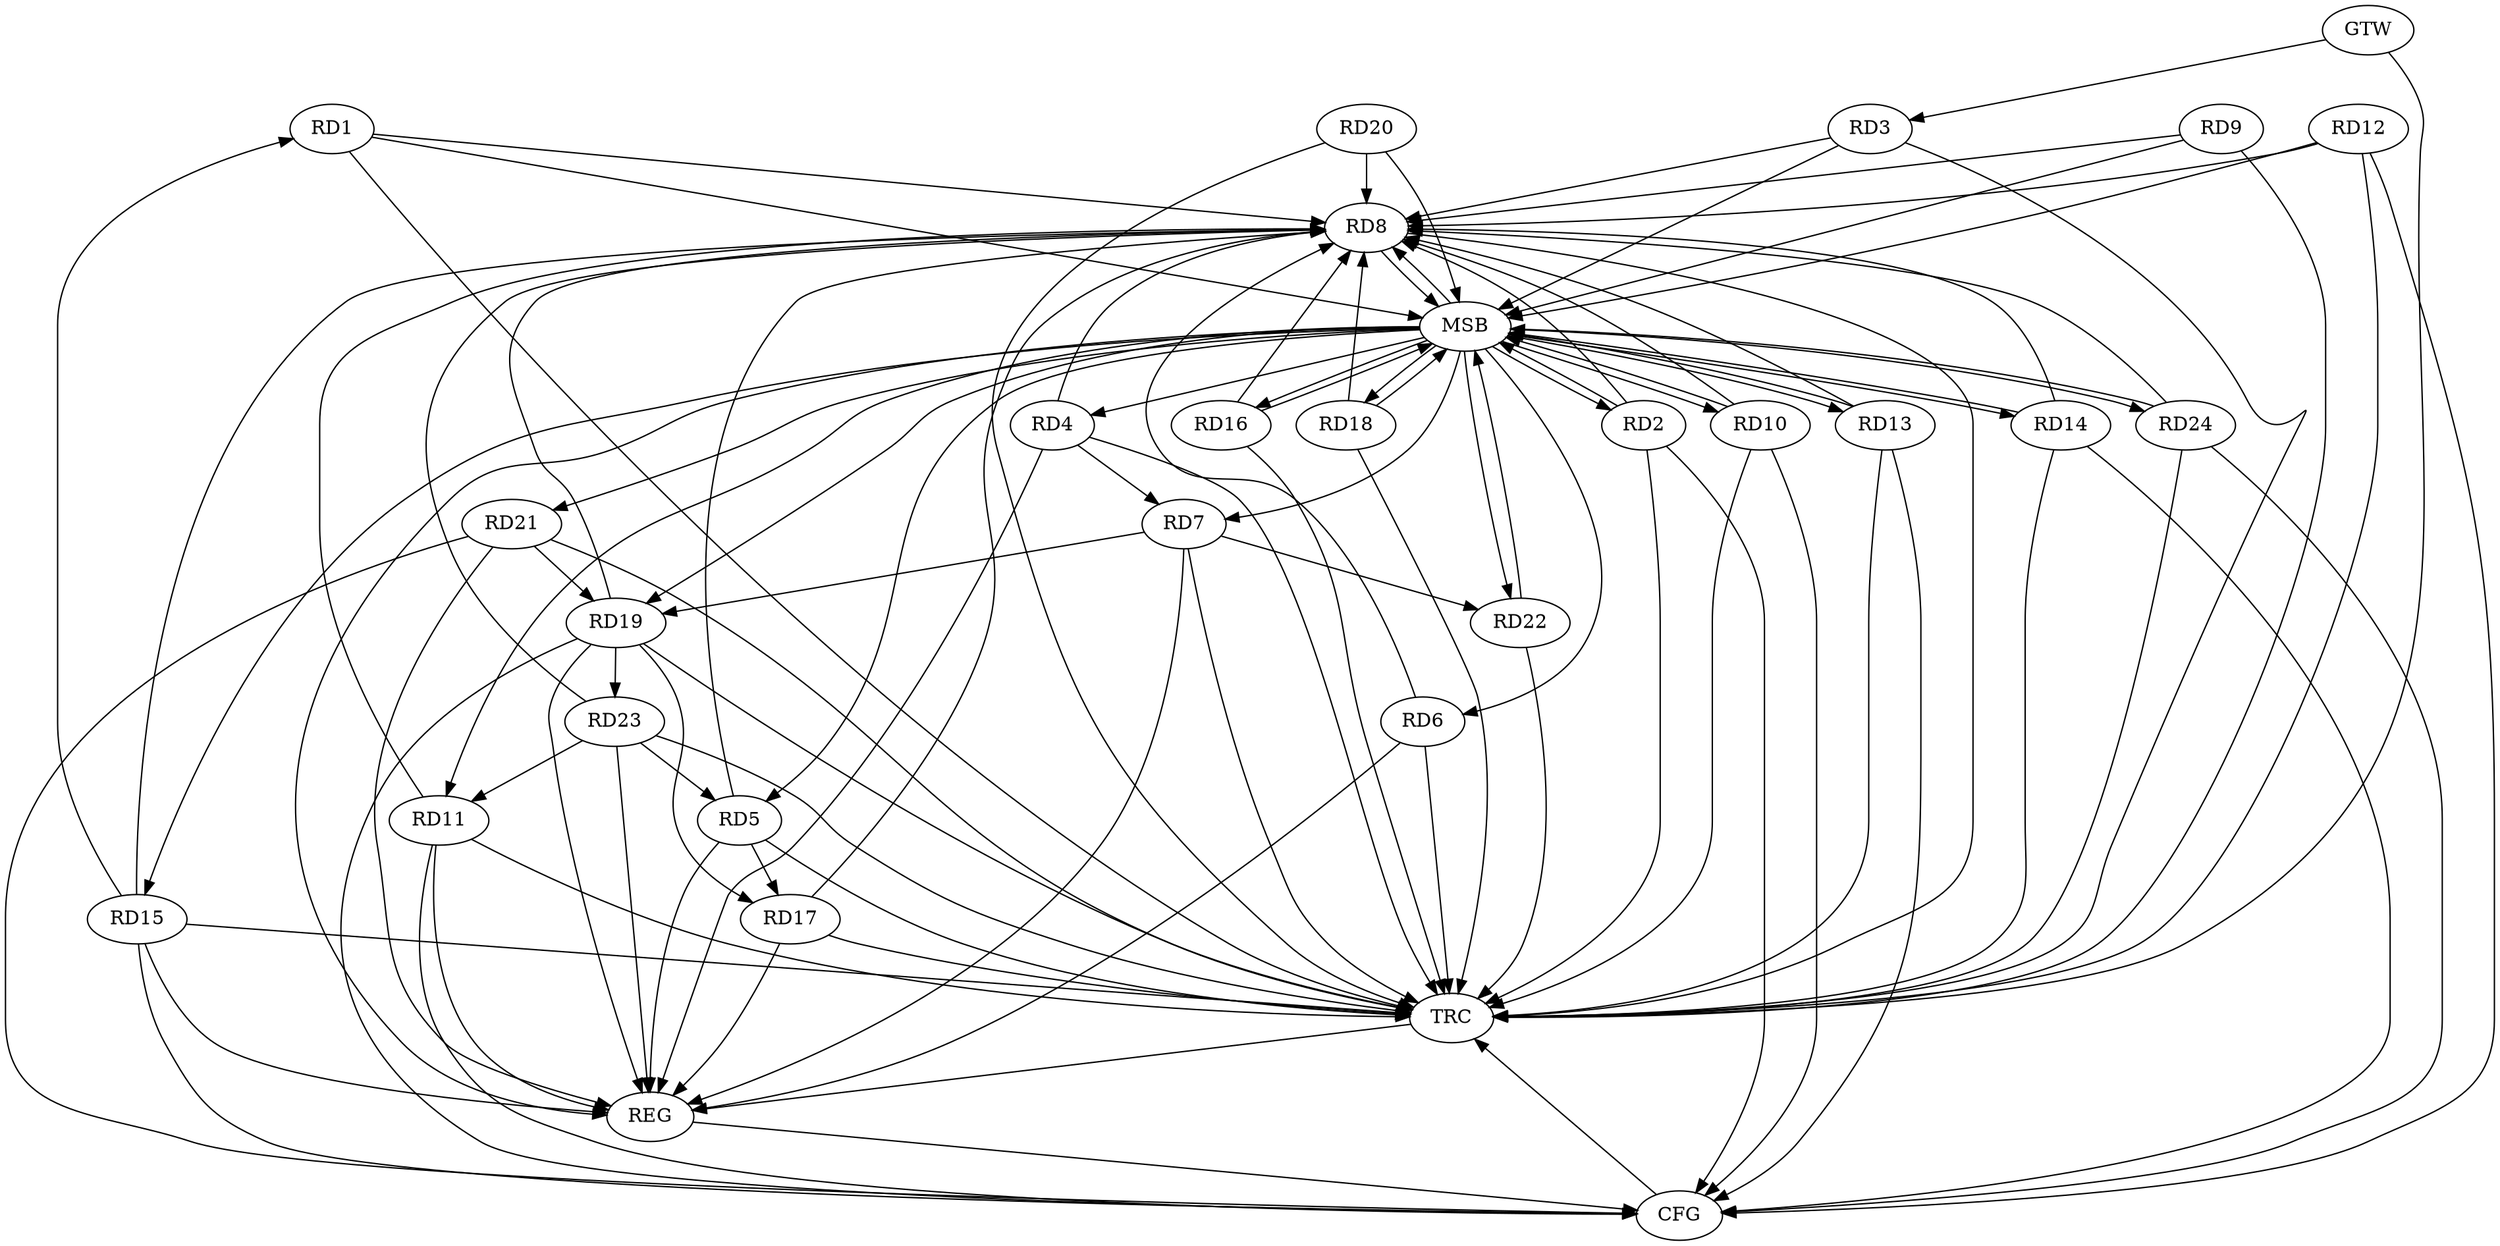 strict digraph G {
  RD1 [ label="RD1" ];
  RD2 [ label="RD2" ];
  RD3 [ label="RD3" ];
  RD4 [ label="RD4" ];
  RD5 [ label="RD5" ];
  RD6 [ label="RD6" ];
  RD7 [ label="RD7" ];
  RD8 [ label="RD8" ];
  RD9 [ label="RD9" ];
  RD10 [ label="RD10" ];
  RD11 [ label="RD11" ];
  RD12 [ label="RD12" ];
  RD13 [ label="RD13" ];
  RD14 [ label="RD14" ];
  RD15 [ label="RD15" ];
  RD16 [ label="RD16" ];
  RD17 [ label="RD17" ];
  RD18 [ label="RD18" ];
  RD19 [ label="RD19" ];
  RD20 [ label="RD20" ];
  RD21 [ label="RD21" ];
  RD22 [ label="RD22" ];
  RD23 [ label="RD23" ];
  RD24 [ label="RD24" ];
  GTW [ label="GTW" ];
  REG [ label="REG" ];
  MSB [ label="MSB" ];
  CFG [ label="CFG" ];
  TRC [ label="TRC" ];
  RD15 -> RD1;
  RD4 -> RD7;
  RD5 -> RD8;
  RD5 -> RD17;
  RD23 -> RD5;
  RD7 -> RD19;
  RD7 -> RD22;
  RD19 -> RD8;
  RD23 -> RD11;
  RD19 -> RD17;
  RD21 -> RD19;
  RD19 -> RD23;
  GTW -> RD3;
  RD4 -> REG;
  RD5 -> REG;
  RD6 -> REG;
  RD7 -> REG;
  RD11 -> REG;
  RD15 -> REG;
  RD17 -> REG;
  RD19 -> REG;
  RD21 -> REG;
  RD23 -> REG;
  RD1 -> MSB;
  MSB -> RD4;
  MSB -> RD10;
  MSB -> RD16;
  MSB -> REG;
  RD2 -> MSB;
  MSB -> RD6;
  MSB -> RD15;
  MSB -> RD22;
  RD3 -> MSB;
  MSB -> RD24;
  RD8 -> MSB;
  MSB -> RD7;
  RD9 -> MSB;
  MSB -> RD19;
  RD10 -> MSB;
  MSB -> RD5;
  MSB -> RD13;
  RD12 -> MSB;
  MSB -> RD8;
  MSB -> RD11;
  RD13 -> MSB;
  RD14 -> MSB;
  MSB -> RD18;
  RD16 -> MSB;
  MSB -> RD2;
  RD18 -> MSB;
  RD20 -> MSB;
  MSB -> RD14;
  RD22 -> MSB;
  MSB -> RD21;
  RD24 -> MSB;
  RD21 -> CFG;
  RD14 -> CFG;
  RD2 -> CFG;
  RD12 -> CFG;
  RD10 -> CFG;
  RD24 -> CFG;
  RD15 -> CFG;
  RD19 -> CFG;
  RD11 -> CFG;
  RD13 -> CFG;
  REG -> CFG;
  RD1 -> TRC;
  RD2 -> TRC;
  RD3 -> TRC;
  RD4 -> TRC;
  RD5 -> TRC;
  RD6 -> TRC;
  RD7 -> TRC;
  RD8 -> TRC;
  RD9 -> TRC;
  RD10 -> TRC;
  RD11 -> TRC;
  RD12 -> TRC;
  RD13 -> TRC;
  RD14 -> TRC;
  RD15 -> TRC;
  RD16 -> TRC;
  RD17 -> TRC;
  RD18 -> TRC;
  RD19 -> TRC;
  RD20 -> TRC;
  RD21 -> TRC;
  RD22 -> TRC;
  RD23 -> TRC;
  RD24 -> TRC;
  GTW -> TRC;
  CFG -> TRC;
  TRC -> REG;
  RD24 -> RD8;
  RD10 -> RD8;
  RD18 -> RD8;
  RD11 -> RD8;
  RD14 -> RD8;
  RD15 -> RD8;
  RD6 -> RD8;
  RD3 -> RD8;
  RD12 -> RD8;
  RD17 -> RD8;
  RD1 -> RD8;
  RD2 -> RD8;
  RD23 -> RD8;
  RD16 -> RD8;
  RD20 -> RD8;
  RD4 -> RD8;
  RD13 -> RD8;
  RD9 -> RD8;
}
